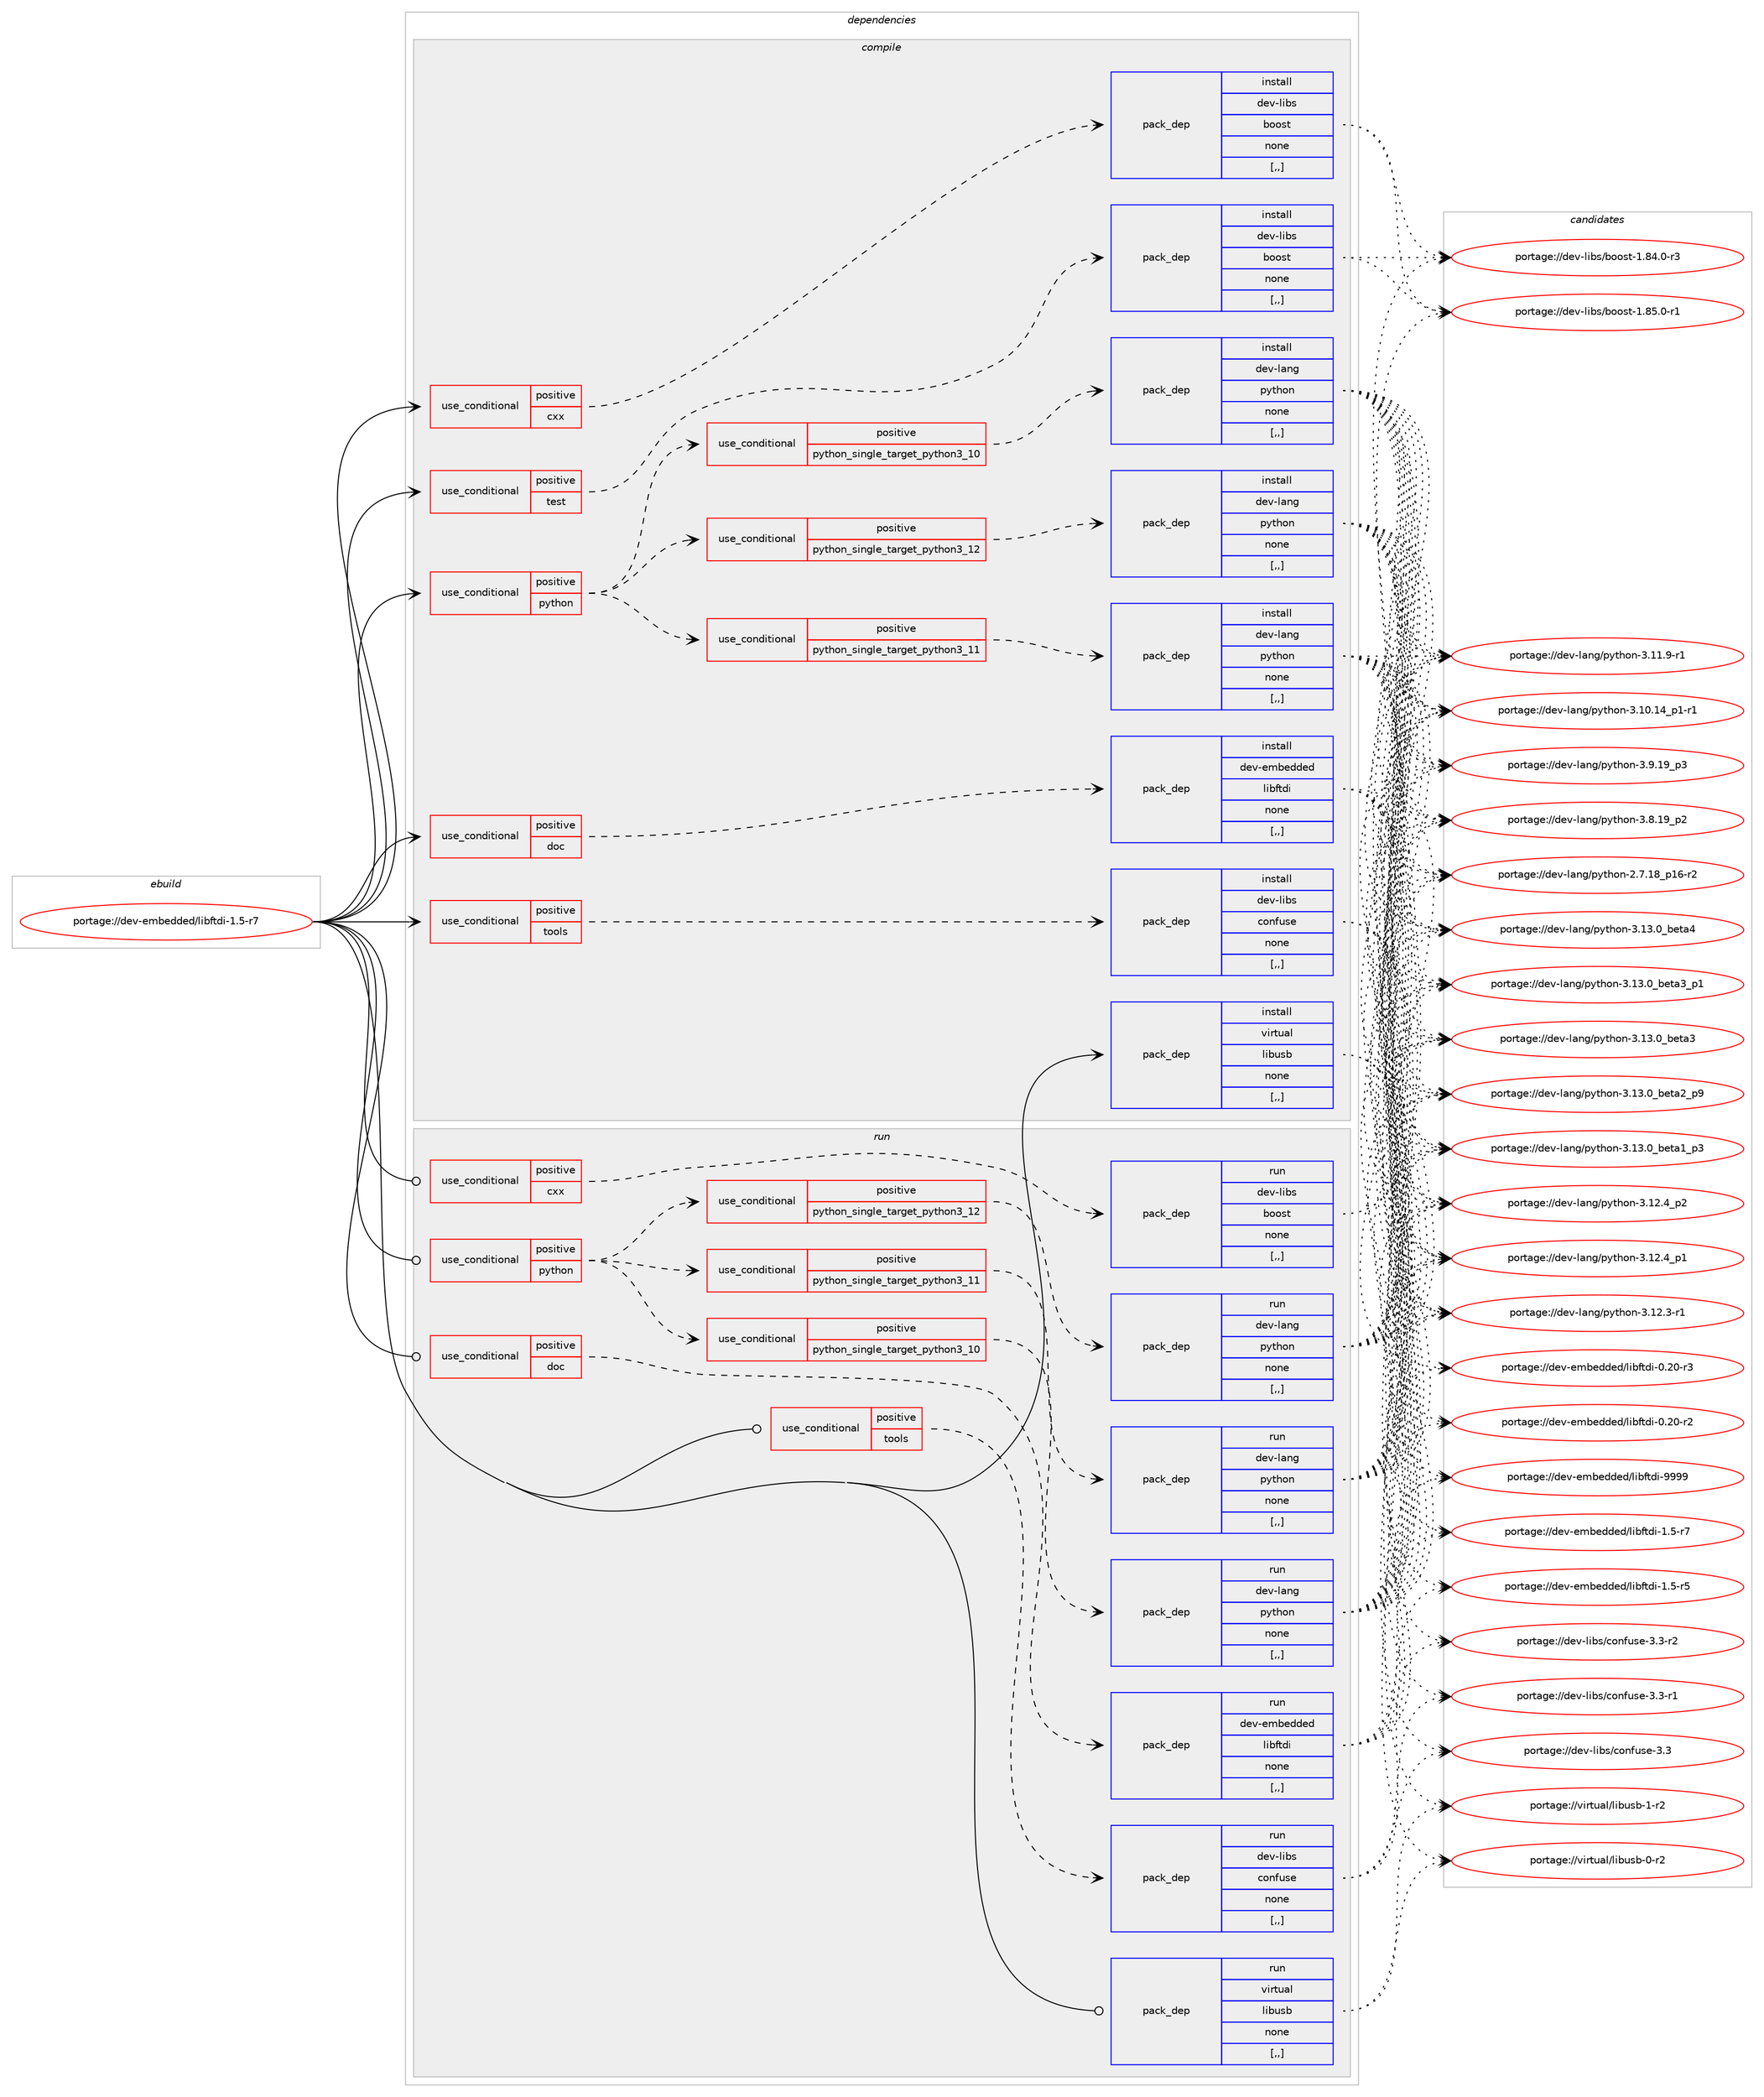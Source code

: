 digraph prolog {

# *************
# Graph options
# *************

newrank=true;
concentrate=true;
compound=true;
graph [rankdir=LR,fontname=Helvetica,fontsize=10,ranksep=1.5];#, ranksep=2.5, nodesep=0.2];
edge  [arrowhead=vee];
node  [fontname=Helvetica,fontsize=10];

# **********
# The ebuild
# **********

subgraph cluster_leftcol {
color=gray;
label=<<i>ebuild</i>>;
id [label="portage://dev-embedded/libftdi-1.5-r7", color=red, width=4, href="../dev-embedded/libftdi-1.5-r7.svg"];
}

# ****************
# The dependencies
# ****************

subgraph cluster_midcol {
color=gray;
label=<<i>dependencies</i>>;
subgraph cluster_compile {
fillcolor="#eeeeee";
style=filled;
label=<<i>compile</i>>;
subgraph cond19450 {
dependency73505 [label=<<TABLE BORDER="0" CELLBORDER="1" CELLSPACING="0" CELLPADDING="4"><TR><TD ROWSPAN="3" CELLPADDING="10">use_conditional</TD></TR><TR><TD>positive</TD></TR><TR><TD>cxx</TD></TR></TABLE>>, shape=none, color=red];
subgraph pack53102 {
dependency73506 [label=<<TABLE BORDER="0" CELLBORDER="1" CELLSPACING="0" CELLPADDING="4" WIDTH="220"><TR><TD ROWSPAN="6" CELLPADDING="30">pack_dep</TD></TR><TR><TD WIDTH="110">install</TD></TR><TR><TD>dev-libs</TD></TR><TR><TD>boost</TD></TR><TR><TD>none</TD></TR><TR><TD>[,,]</TD></TR></TABLE>>, shape=none, color=blue];
}
dependency73505:e -> dependency73506:w [weight=20,style="dashed",arrowhead="vee"];
}
id:e -> dependency73505:w [weight=20,style="solid",arrowhead="vee"];
subgraph cond19451 {
dependency73507 [label=<<TABLE BORDER="0" CELLBORDER="1" CELLSPACING="0" CELLPADDING="4"><TR><TD ROWSPAN="3" CELLPADDING="10">use_conditional</TD></TR><TR><TD>positive</TD></TR><TR><TD>doc</TD></TR></TABLE>>, shape=none, color=red];
subgraph pack53103 {
dependency73508 [label=<<TABLE BORDER="0" CELLBORDER="1" CELLSPACING="0" CELLPADDING="4" WIDTH="220"><TR><TD ROWSPAN="6" CELLPADDING="30">pack_dep</TD></TR><TR><TD WIDTH="110">install</TD></TR><TR><TD>dev-embedded</TD></TR><TR><TD>libftdi</TD></TR><TR><TD>none</TD></TR><TR><TD>[,,]</TD></TR></TABLE>>, shape=none, color=blue];
}
dependency73507:e -> dependency73508:w [weight=20,style="dashed",arrowhead="vee"];
}
id:e -> dependency73507:w [weight=20,style="solid",arrowhead="vee"];
subgraph cond19452 {
dependency73509 [label=<<TABLE BORDER="0" CELLBORDER="1" CELLSPACING="0" CELLPADDING="4"><TR><TD ROWSPAN="3" CELLPADDING="10">use_conditional</TD></TR><TR><TD>positive</TD></TR><TR><TD>python</TD></TR></TABLE>>, shape=none, color=red];
subgraph cond19453 {
dependency73510 [label=<<TABLE BORDER="0" CELLBORDER="1" CELLSPACING="0" CELLPADDING="4"><TR><TD ROWSPAN="3" CELLPADDING="10">use_conditional</TD></TR><TR><TD>positive</TD></TR><TR><TD>python_single_target_python3_10</TD></TR></TABLE>>, shape=none, color=red];
subgraph pack53104 {
dependency73511 [label=<<TABLE BORDER="0" CELLBORDER="1" CELLSPACING="0" CELLPADDING="4" WIDTH="220"><TR><TD ROWSPAN="6" CELLPADDING="30">pack_dep</TD></TR><TR><TD WIDTH="110">install</TD></TR><TR><TD>dev-lang</TD></TR><TR><TD>python</TD></TR><TR><TD>none</TD></TR><TR><TD>[,,]</TD></TR></TABLE>>, shape=none, color=blue];
}
dependency73510:e -> dependency73511:w [weight=20,style="dashed",arrowhead="vee"];
}
dependency73509:e -> dependency73510:w [weight=20,style="dashed",arrowhead="vee"];
subgraph cond19454 {
dependency73512 [label=<<TABLE BORDER="0" CELLBORDER="1" CELLSPACING="0" CELLPADDING="4"><TR><TD ROWSPAN="3" CELLPADDING="10">use_conditional</TD></TR><TR><TD>positive</TD></TR><TR><TD>python_single_target_python3_11</TD></TR></TABLE>>, shape=none, color=red];
subgraph pack53105 {
dependency73513 [label=<<TABLE BORDER="0" CELLBORDER="1" CELLSPACING="0" CELLPADDING="4" WIDTH="220"><TR><TD ROWSPAN="6" CELLPADDING="30">pack_dep</TD></TR><TR><TD WIDTH="110">install</TD></TR><TR><TD>dev-lang</TD></TR><TR><TD>python</TD></TR><TR><TD>none</TD></TR><TR><TD>[,,]</TD></TR></TABLE>>, shape=none, color=blue];
}
dependency73512:e -> dependency73513:w [weight=20,style="dashed",arrowhead="vee"];
}
dependency73509:e -> dependency73512:w [weight=20,style="dashed",arrowhead="vee"];
subgraph cond19455 {
dependency73514 [label=<<TABLE BORDER="0" CELLBORDER="1" CELLSPACING="0" CELLPADDING="4"><TR><TD ROWSPAN="3" CELLPADDING="10">use_conditional</TD></TR><TR><TD>positive</TD></TR><TR><TD>python_single_target_python3_12</TD></TR></TABLE>>, shape=none, color=red];
subgraph pack53106 {
dependency73515 [label=<<TABLE BORDER="0" CELLBORDER="1" CELLSPACING="0" CELLPADDING="4" WIDTH="220"><TR><TD ROWSPAN="6" CELLPADDING="30">pack_dep</TD></TR><TR><TD WIDTH="110">install</TD></TR><TR><TD>dev-lang</TD></TR><TR><TD>python</TD></TR><TR><TD>none</TD></TR><TR><TD>[,,]</TD></TR></TABLE>>, shape=none, color=blue];
}
dependency73514:e -> dependency73515:w [weight=20,style="dashed",arrowhead="vee"];
}
dependency73509:e -> dependency73514:w [weight=20,style="dashed",arrowhead="vee"];
}
id:e -> dependency73509:w [weight=20,style="solid",arrowhead="vee"];
subgraph cond19456 {
dependency73516 [label=<<TABLE BORDER="0" CELLBORDER="1" CELLSPACING="0" CELLPADDING="4"><TR><TD ROWSPAN="3" CELLPADDING="10">use_conditional</TD></TR><TR><TD>positive</TD></TR><TR><TD>test</TD></TR></TABLE>>, shape=none, color=red];
subgraph pack53107 {
dependency73517 [label=<<TABLE BORDER="0" CELLBORDER="1" CELLSPACING="0" CELLPADDING="4" WIDTH="220"><TR><TD ROWSPAN="6" CELLPADDING="30">pack_dep</TD></TR><TR><TD WIDTH="110">install</TD></TR><TR><TD>dev-libs</TD></TR><TR><TD>boost</TD></TR><TR><TD>none</TD></TR><TR><TD>[,,]</TD></TR></TABLE>>, shape=none, color=blue];
}
dependency73516:e -> dependency73517:w [weight=20,style="dashed",arrowhead="vee"];
}
id:e -> dependency73516:w [weight=20,style="solid",arrowhead="vee"];
subgraph cond19457 {
dependency73518 [label=<<TABLE BORDER="0" CELLBORDER="1" CELLSPACING="0" CELLPADDING="4"><TR><TD ROWSPAN="3" CELLPADDING="10">use_conditional</TD></TR><TR><TD>positive</TD></TR><TR><TD>tools</TD></TR></TABLE>>, shape=none, color=red];
subgraph pack53108 {
dependency73519 [label=<<TABLE BORDER="0" CELLBORDER="1" CELLSPACING="0" CELLPADDING="4" WIDTH="220"><TR><TD ROWSPAN="6" CELLPADDING="30">pack_dep</TD></TR><TR><TD WIDTH="110">install</TD></TR><TR><TD>dev-libs</TD></TR><TR><TD>confuse</TD></TR><TR><TD>none</TD></TR><TR><TD>[,,]</TD></TR></TABLE>>, shape=none, color=blue];
}
dependency73518:e -> dependency73519:w [weight=20,style="dashed",arrowhead="vee"];
}
id:e -> dependency73518:w [weight=20,style="solid",arrowhead="vee"];
subgraph pack53109 {
dependency73520 [label=<<TABLE BORDER="0" CELLBORDER="1" CELLSPACING="0" CELLPADDING="4" WIDTH="220"><TR><TD ROWSPAN="6" CELLPADDING="30">pack_dep</TD></TR><TR><TD WIDTH="110">install</TD></TR><TR><TD>virtual</TD></TR><TR><TD>libusb</TD></TR><TR><TD>none</TD></TR><TR><TD>[,,]</TD></TR></TABLE>>, shape=none, color=blue];
}
id:e -> dependency73520:w [weight=20,style="solid",arrowhead="vee"];
}
subgraph cluster_compileandrun {
fillcolor="#eeeeee";
style=filled;
label=<<i>compile and run</i>>;
}
subgraph cluster_run {
fillcolor="#eeeeee";
style=filled;
label=<<i>run</i>>;
subgraph cond19458 {
dependency73521 [label=<<TABLE BORDER="0" CELLBORDER="1" CELLSPACING="0" CELLPADDING="4"><TR><TD ROWSPAN="3" CELLPADDING="10">use_conditional</TD></TR><TR><TD>positive</TD></TR><TR><TD>cxx</TD></TR></TABLE>>, shape=none, color=red];
subgraph pack53110 {
dependency73522 [label=<<TABLE BORDER="0" CELLBORDER="1" CELLSPACING="0" CELLPADDING="4" WIDTH="220"><TR><TD ROWSPAN="6" CELLPADDING="30">pack_dep</TD></TR><TR><TD WIDTH="110">run</TD></TR><TR><TD>dev-libs</TD></TR><TR><TD>boost</TD></TR><TR><TD>none</TD></TR><TR><TD>[,,]</TD></TR></TABLE>>, shape=none, color=blue];
}
dependency73521:e -> dependency73522:w [weight=20,style="dashed",arrowhead="vee"];
}
id:e -> dependency73521:w [weight=20,style="solid",arrowhead="odot"];
subgraph cond19459 {
dependency73523 [label=<<TABLE BORDER="0" CELLBORDER="1" CELLSPACING="0" CELLPADDING="4"><TR><TD ROWSPAN="3" CELLPADDING="10">use_conditional</TD></TR><TR><TD>positive</TD></TR><TR><TD>doc</TD></TR></TABLE>>, shape=none, color=red];
subgraph pack53111 {
dependency73524 [label=<<TABLE BORDER="0" CELLBORDER="1" CELLSPACING="0" CELLPADDING="4" WIDTH="220"><TR><TD ROWSPAN="6" CELLPADDING="30">pack_dep</TD></TR><TR><TD WIDTH="110">run</TD></TR><TR><TD>dev-embedded</TD></TR><TR><TD>libftdi</TD></TR><TR><TD>none</TD></TR><TR><TD>[,,]</TD></TR></TABLE>>, shape=none, color=blue];
}
dependency73523:e -> dependency73524:w [weight=20,style="dashed",arrowhead="vee"];
}
id:e -> dependency73523:w [weight=20,style="solid",arrowhead="odot"];
subgraph cond19460 {
dependency73525 [label=<<TABLE BORDER="0" CELLBORDER="1" CELLSPACING="0" CELLPADDING="4"><TR><TD ROWSPAN="3" CELLPADDING="10">use_conditional</TD></TR><TR><TD>positive</TD></TR><TR><TD>python</TD></TR></TABLE>>, shape=none, color=red];
subgraph cond19461 {
dependency73526 [label=<<TABLE BORDER="0" CELLBORDER="1" CELLSPACING="0" CELLPADDING="4"><TR><TD ROWSPAN="3" CELLPADDING="10">use_conditional</TD></TR><TR><TD>positive</TD></TR><TR><TD>python_single_target_python3_10</TD></TR></TABLE>>, shape=none, color=red];
subgraph pack53112 {
dependency73527 [label=<<TABLE BORDER="0" CELLBORDER="1" CELLSPACING="0" CELLPADDING="4" WIDTH="220"><TR><TD ROWSPAN="6" CELLPADDING="30">pack_dep</TD></TR><TR><TD WIDTH="110">run</TD></TR><TR><TD>dev-lang</TD></TR><TR><TD>python</TD></TR><TR><TD>none</TD></TR><TR><TD>[,,]</TD></TR></TABLE>>, shape=none, color=blue];
}
dependency73526:e -> dependency73527:w [weight=20,style="dashed",arrowhead="vee"];
}
dependency73525:e -> dependency73526:w [weight=20,style="dashed",arrowhead="vee"];
subgraph cond19462 {
dependency73528 [label=<<TABLE BORDER="0" CELLBORDER="1" CELLSPACING="0" CELLPADDING="4"><TR><TD ROWSPAN="3" CELLPADDING="10">use_conditional</TD></TR><TR><TD>positive</TD></TR><TR><TD>python_single_target_python3_11</TD></TR></TABLE>>, shape=none, color=red];
subgraph pack53113 {
dependency73529 [label=<<TABLE BORDER="0" CELLBORDER="1" CELLSPACING="0" CELLPADDING="4" WIDTH="220"><TR><TD ROWSPAN="6" CELLPADDING="30">pack_dep</TD></TR><TR><TD WIDTH="110">run</TD></TR><TR><TD>dev-lang</TD></TR><TR><TD>python</TD></TR><TR><TD>none</TD></TR><TR><TD>[,,]</TD></TR></TABLE>>, shape=none, color=blue];
}
dependency73528:e -> dependency73529:w [weight=20,style="dashed",arrowhead="vee"];
}
dependency73525:e -> dependency73528:w [weight=20,style="dashed",arrowhead="vee"];
subgraph cond19463 {
dependency73530 [label=<<TABLE BORDER="0" CELLBORDER="1" CELLSPACING="0" CELLPADDING="4"><TR><TD ROWSPAN="3" CELLPADDING="10">use_conditional</TD></TR><TR><TD>positive</TD></TR><TR><TD>python_single_target_python3_12</TD></TR></TABLE>>, shape=none, color=red];
subgraph pack53114 {
dependency73531 [label=<<TABLE BORDER="0" CELLBORDER="1" CELLSPACING="0" CELLPADDING="4" WIDTH="220"><TR><TD ROWSPAN="6" CELLPADDING="30">pack_dep</TD></TR><TR><TD WIDTH="110">run</TD></TR><TR><TD>dev-lang</TD></TR><TR><TD>python</TD></TR><TR><TD>none</TD></TR><TR><TD>[,,]</TD></TR></TABLE>>, shape=none, color=blue];
}
dependency73530:e -> dependency73531:w [weight=20,style="dashed",arrowhead="vee"];
}
dependency73525:e -> dependency73530:w [weight=20,style="dashed",arrowhead="vee"];
}
id:e -> dependency73525:w [weight=20,style="solid",arrowhead="odot"];
subgraph cond19464 {
dependency73532 [label=<<TABLE BORDER="0" CELLBORDER="1" CELLSPACING="0" CELLPADDING="4"><TR><TD ROWSPAN="3" CELLPADDING="10">use_conditional</TD></TR><TR><TD>positive</TD></TR><TR><TD>tools</TD></TR></TABLE>>, shape=none, color=red];
subgraph pack53115 {
dependency73533 [label=<<TABLE BORDER="0" CELLBORDER="1" CELLSPACING="0" CELLPADDING="4" WIDTH="220"><TR><TD ROWSPAN="6" CELLPADDING="30">pack_dep</TD></TR><TR><TD WIDTH="110">run</TD></TR><TR><TD>dev-libs</TD></TR><TR><TD>confuse</TD></TR><TR><TD>none</TD></TR><TR><TD>[,,]</TD></TR></TABLE>>, shape=none, color=blue];
}
dependency73532:e -> dependency73533:w [weight=20,style="dashed",arrowhead="vee"];
}
id:e -> dependency73532:w [weight=20,style="solid",arrowhead="odot"];
subgraph pack53116 {
dependency73534 [label=<<TABLE BORDER="0" CELLBORDER="1" CELLSPACING="0" CELLPADDING="4" WIDTH="220"><TR><TD ROWSPAN="6" CELLPADDING="30">pack_dep</TD></TR><TR><TD WIDTH="110">run</TD></TR><TR><TD>virtual</TD></TR><TR><TD>libusb</TD></TR><TR><TD>none</TD></TR><TR><TD>[,,]</TD></TR></TABLE>>, shape=none, color=blue];
}
id:e -> dependency73534:w [weight=20,style="solid",arrowhead="odot"];
}
}

# **************
# The candidates
# **************

subgraph cluster_choices {
rank=same;
color=gray;
label=<<i>candidates</i>>;

subgraph choice53102 {
color=black;
nodesep=1;
choice10010111845108105981154798111111115116454946565346484511449 [label="portage://dev-libs/boost-1.85.0-r1", color=red, width=4,href="../dev-libs/boost-1.85.0-r1.svg"];
choice10010111845108105981154798111111115116454946565246484511451 [label="portage://dev-libs/boost-1.84.0-r3", color=red, width=4,href="../dev-libs/boost-1.84.0-r3.svg"];
dependency73506:e -> choice10010111845108105981154798111111115116454946565346484511449:w [style=dotted,weight="100"];
dependency73506:e -> choice10010111845108105981154798111111115116454946565246484511451:w [style=dotted,weight="100"];
}
subgraph choice53103 {
color=black;
nodesep=1;
choice100101118451011099810110010010110047108105981021161001054557575757 [label="portage://dev-embedded/libftdi-9999", color=red, width=4,href="../dev-embedded/libftdi-9999.svg"];
choice10010111845101109981011001001011004710810598102116100105454946534511455 [label="portage://dev-embedded/libftdi-1.5-r7", color=red, width=4,href="../dev-embedded/libftdi-1.5-r7.svg"];
choice10010111845101109981011001001011004710810598102116100105454946534511453 [label="portage://dev-embedded/libftdi-1.5-r5", color=red, width=4,href="../dev-embedded/libftdi-1.5-r5.svg"];
choice1001011184510110998101100100101100471081059810211610010545484650484511451 [label="portage://dev-embedded/libftdi-0.20-r3", color=red, width=4,href="../dev-embedded/libftdi-0.20-r3.svg"];
choice1001011184510110998101100100101100471081059810211610010545484650484511450 [label="portage://dev-embedded/libftdi-0.20-r2", color=red, width=4,href="../dev-embedded/libftdi-0.20-r2.svg"];
dependency73508:e -> choice100101118451011099810110010010110047108105981021161001054557575757:w [style=dotted,weight="100"];
dependency73508:e -> choice10010111845101109981011001001011004710810598102116100105454946534511455:w [style=dotted,weight="100"];
dependency73508:e -> choice10010111845101109981011001001011004710810598102116100105454946534511453:w [style=dotted,weight="100"];
dependency73508:e -> choice1001011184510110998101100100101100471081059810211610010545484650484511451:w [style=dotted,weight="100"];
dependency73508:e -> choice1001011184510110998101100100101100471081059810211610010545484650484511450:w [style=dotted,weight="100"];
}
subgraph choice53104 {
color=black;
nodesep=1;
choice1001011184510897110103471121211161041111104551464951464895981011169752 [label="portage://dev-lang/python-3.13.0_beta4", color=red, width=4,href="../dev-lang/python-3.13.0_beta4.svg"];
choice10010111845108971101034711212111610411111045514649514648959810111697519511249 [label="portage://dev-lang/python-3.13.0_beta3_p1", color=red, width=4,href="../dev-lang/python-3.13.0_beta3_p1.svg"];
choice1001011184510897110103471121211161041111104551464951464895981011169751 [label="portage://dev-lang/python-3.13.0_beta3", color=red, width=4,href="../dev-lang/python-3.13.0_beta3.svg"];
choice10010111845108971101034711212111610411111045514649514648959810111697509511257 [label="portage://dev-lang/python-3.13.0_beta2_p9", color=red, width=4,href="../dev-lang/python-3.13.0_beta2_p9.svg"];
choice10010111845108971101034711212111610411111045514649514648959810111697499511251 [label="portage://dev-lang/python-3.13.0_beta1_p3", color=red, width=4,href="../dev-lang/python-3.13.0_beta1_p3.svg"];
choice100101118451089711010347112121116104111110455146495046529511250 [label="portage://dev-lang/python-3.12.4_p2", color=red, width=4,href="../dev-lang/python-3.12.4_p2.svg"];
choice100101118451089711010347112121116104111110455146495046529511249 [label="portage://dev-lang/python-3.12.4_p1", color=red, width=4,href="../dev-lang/python-3.12.4_p1.svg"];
choice100101118451089711010347112121116104111110455146495046514511449 [label="portage://dev-lang/python-3.12.3-r1", color=red, width=4,href="../dev-lang/python-3.12.3-r1.svg"];
choice100101118451089711010347112121116104111110455146494946574511449 [label="portage://dev-lang/python-3.11.9-r1", color=red, width=4,href="../dev-lang/python-3.11.9-r1.svg"];
choice100101118451089711010347112121116104111110455146494846495295112494511449 [label="portage://dev-lang/python-3.10.14_p1-r1", color=red, width=4,href="../dev-lang/python-3.10.14_p1-r1.svg"];
choice100101118451089711010347112121116104111110455146574649579511251 [label="portage://dev-lang/python-3.9.19_p3", color=red, width=4,href="../dev-lang/python-3.9.19_p3.svg"];
choice100101118451089711010347112121116104111110455146564649579511250 [label="portage://dev-lang/python-3.8.19_p2", color=red, width=4,href="../dev-lang/python-3.8.19_p2.svg"];
choice100101118451089711010347112121116104111110455046554649569511249544511450 [label="portage://dev-lang/python-2.7.18_p16-r2", color=red, width=4,href="../dev-lang/python-2.7.18_p16-r2.svg"];
dependency73511:e -> choice1001011184510897110103471121211161041111104551464951464895981011169752:w [style=dotted,weight="100"];
dependency73511:e -> choice10010111845108971101034711212111610411111045514649514648959810111697519511249:w [style=dotted,weight="100"];
dependency73511:e -> choice1001011184510897110103471121211161041111104551464951464895981011169751:w [style=dotted,weight="100"];
dependency73511:e -> choice10010111845108971101034711212111610411111045514649514648959810111697509511257:w [style=dotted,weight="100"];
dependency73511:e -> choice10010111845108971101034711212111610411111045514649514648959810111697499511251:w [style=dotted,weight="100"];
dependency73511:e -> choice100101118451089711010347112121116104111110455146495046529511250:w [style=dotted,weight="100"];
dependency73511:e -> choice100101118451089711010347112121116104111110455146495046529511249:w [style=dotted,weight="100"];
dependency73511:e -> choice100101118451089711010347112121116104111110455146495046514511449:w [style=dotted,weight="100"];
dependency73511:e -> choice100101118451089711010347112121116104111110455146494946574511449:w [style=dotted,weight="100"];
dependency73511:e -> choice100101118451089711010347112121116104111110455146494846495295112494511449:w [style=dotted,weight="100"];
dependency73511:e -> choice100101118451089711010347112121116104111110455146574649579511251:w [style=dotted,weight="100"];
dependency73511:e -> choice100101118451089711010347112121116104111110455146564649579511250:w [style=dotted,weight="100"];
dependency73511:e -> choice100101118451089711010347112121116104111110455046554649569511249544511450:w [style=dotted,weight="100"];
}
subgraph choice53105 {
color=black;
nodesep=1;
choice1001011184510897110103471121211161041111104551464951464895981011169752 [label="portage://dev-lang/python-3.13.0_beta4", color=red, width=4,href="../dev-lang/python-3.13.0_beta4.svg"];
choice10010111845108971101034711212111610411111045514649514648959810111697519511249 [label="portage://dev-lang/python-3.13.0_beta3_p1", color=red, width=4,href="../dev-lang/python-3.13.0_beta3_p1.svg"];
choice1001011184510897110103471121211161041111104551464951464895981011169751 [label="portage://dev-lang/python-3.13.0_beta3", color=red, width=4,href="../dev-lang/python-3.13.0_beta3.svg"];
choice10010111845108971101034711212111610411111045514649514648959810111697509511257 [label="portage://dev-lang/python-3.13.0_beta2_p9", color=red, width=4,href="../dev-lang/python-3.13.0_beta2_p9.svg"];
choice10010111845108971101034711212111610411111045514649514648959810111697499511251 [label="portage://dev-lang/python-3.13.0_beta1_p3", color=red, width=4,href="../dev-lang/python-3.13.0_beta1_p3.svg"];
choice100101118451089711010347112121116104111110455146495046529511250 [label="portage://dev-lang/python-3.12.4_p2", color=red, width=4,href="../dev-lang/python-3.12.4_p2.svg"];
choice100101118451089711010347112121116104111110455146495046529511249 [label="portage://dev-lang/python-3.12.4_p1", color=red, width=4,href="../dev-lang/python-3.12.4_p1.svg"];
choice100101118451089711010347112121116104111110455146495046514511449 [label="portage://dev-lang/python-3.12.3-r1", color=red, width=4,href="../dev-lang/python-3.12.3-r1.svg"];
choice100101118451089711010347112121116104111110455146494946574511449 [label="portage://dev-lang/python-3.11.9-r1", color=red, width=4,href="../dev-lang/python-3.11.9-r1.svg"];
choice100101118451089711010347112121116104111110455146494846495295112494511449 [label="portage://dev-lang/python-3.10.14_p1-r1", color=red, width=4,href="../dev-lang/python-3.10.14_p1-r1.svg"];
choice100101118451089711010347112121116104111110455146574649579511251 [label="portage://dev-lang/python-3.9.19_p3", color=red, width=4,href="../dev-lang/python-3.9.19_p3.svg"];
choice100101118451089711010347112121116104111110455146564649579511250 [label="portage://dev-lang/python-3.8.19_p2", color=red, width=4,href="../dev-lang/python-3.8.19_p2.svg"];
choice100101118451089711010347112121116104111110455046554649569511249544511450 [label="portage://dev-lang/python-2.7.18_p16-r2", color=red, width=4,href="../dev-lang/python-2.7.18_p16-r2.svg"];
dependency73513:e -> choice1001011184510897110103471121211161041111104551464951464895981011169752:w [style=dotted,weight="100"];
dependency73513:e -> choice10010111845108971101034711212111610411111045514649514648959810111697519511249:w [style=dotted,weight="100"];
dependency73513:e -> choice1001011184510897110103471121211161041111104551464951464895981011169751:w [style=dotted,weight="100"];
dependency73513:e -> choice10010111845108971101034711212111610411111045514649514648959810111697509511257:w [style=dotted,weight="100"];
dependency73513:e -> choice10010111845108971101034711212111610411111045514649514648959810111697499511251:w [style=dotted,weight="100"];
dependency73513:e -> choice100101118451089711010347112121116104111110455146495046529511250:w [style=dotted,weight="100"];
dependency73513:e -> choice100101118451089711010347112121116104111110455146495046529511249:w [style=dotted,weight="100"];
dependency73513:e -> choice100101118451089711010347112121116104111110455146495046514511449:w [style=dotted,weight="100"];
dependency73513:e -> choice100101118451089711010347112121116104111110455146494946574511449:w [style=dotted,weight="100"];
dependency73513:e -> choice100101118451089711010347112121116104111110455146494846495295112494511449:w [style=dotted,weight="100"];
dependency73513:e -> choice100101118451089711010347112121116104111110455146574649579511251:w [style=dotted,weight="100"];
dependency73513:e -> choice100101118451089711010347112121116104111110455146564649579511250:w [style=dotted,weight="100"];
dependency73513:e -> choice100101118451089711010347112121116104111110455046554649569511249544511450:w [style=dotted,weight="100"];
}
subgraph choice53106 {
color=black;
nodesep=1;
choice1001011184510897110103471121211161041111104551464951464895981011169752 [label="portage://dev-lang/python-3.13.0_beta4", color=red, width=4,href="../dev-lang/python-3.13.0_beta4.svg"];
choice10010111845108971101034711212111610411111045514649514648959810111697519511249 [label="portage://dev-lang/python-3.13.0_beta3_p1", color=red, width=4,href="../dev-lang/python-3.13.0_beta3_p1.svg"];
choice1001011184510897110103471121211161041111104551464951464895981011169751 [label="portage://dev-lang/python-3.13.0_beta3", color=red, width=4,href="../dev-lang/python-3.13.0_beta3.svg"];
choice10010111845108971101034711212111610411111045514649514648959810111697509511257 [label="portage://dev-lang/python-3.13.0_beta2_p9", color=red, width=4,href="../dev-lang/python-3.13.0_beta2_p9.svg"];
choice10010111845108971101034711212111610411111045514649514648959810111697499511251 [label="portage://dev-lang/python-3.13.0_beta1_p3", color=red, width=4,href="../dev-lang/python-3.13.0_beta1_p3.svg"];
choice100101118451089711010347112121116104111110455146495046529511250 [label="portage://dev-lang/python-3.12.4_p2", color=red, width=4,href="../dev-lang/python-3.12.4_p2.svg"];
choice100101118451089711010347112121116104111110455146495046529511249 [label="portage://dev-lang/python-3.12.4_p1", color=red, width=4,href="../dev-lang/python-3.12.4_p1.svg"];
choice100101118451089711010347112121116104111110455146495046514511449 [label="portage://dev-lang/python-3.12.3-r1", color=red, width=4,href="../dev-lang/python-3.12.3-r1.svg"];
choice100101118451089711010347112121116104111110455146494946574511449 [label="portage://dev-lang/python-3.11.9-r1", color=red, width=4,href="../dev-lang/python-3.11.9-r1.svg"];
choice100101118451089711010347112121116104111110455146494846495295112494511449 [label="portage://dev-lang/python-3.10.14_p1-r1", color=red, width=4,href="../dev-lang/python-3.10.14_p1-r1.svg"];
choice100101118451089711010347112121116104111110455146574649579511251 [label="portage://dev-lang/python-3.9.19_p3", color=red, width=4,href="../dev-lang/python-3.9.19_p3.svg"];
choice100101118451089711010347112121116104111110455146564649579511250 [label="portage://dev-lang/python-3.8.19_p2", color=red, width=4,href="../dev-lang/python-3.8.19_p2.svg"];
choice100101118451089711010347112121116104111110455046554649569511249544511450 [label="portage://dev-lang/python-2.7.18_p16-r2", color=red, width=4,href="../dev-lang/python-2.7.18_p16-r2.svg"];
dependency73515:e -> choice1001011184510897110103471121211161041111104551464951464895981011169752:w [style=dotted,weight="100"];
dependency73515:e -> choice10010111845108971101034711212111610411111045514649514648959810111697519511249:w [style=dotted,weight="100"];
dependency73515:e -> choice1001011184510897110103471121211161041111104551464951464895981011169751:w [style=dotted,weight="100"];
dependency73515:e -> choice10010111845108971101034711212111610411111045514649514648959810111697509511257:w [style=dotted,weight="100"];
dependency73515:e -> choice10010111845108971101034711212111610411111045514649514648959810111697499511251:w [style=dotted,weight="100"];
dependency73515:e -> choice100101118451089711010347112121116104111110455146495046529511250:w [style=dotted,weight="100"];
dependency73515:e -> choice100101118451089711010347112121116104111110455146495046529511249:w [style=dotted,weight="100"];
dependency73515:e -> choice100101118451089711010347112121116104111110455146495046514511449:w [style=dotted,weight="100"];
dependency73515:e -> choice100101118451089711010347112121116104111110455146494946574511449:w [style=dotted,weight="100"];
dependency73515:e -> choice100101118451089711010347112121116104111110455146494846495295112494511449:w [style=dotted,weight="100"];
dependency73515:e -> choice100101118451089711010347112121116104111110455146574649579511251:w [style=dotted,weight="100"];
dependency73515:e -> choice100101118451089711010347112121116104111110455146564649579511250:w [style=dotted,weight="100"];
dependency73515:e -> choice100101118451089711010347112121116104111110455046554649569511249544511450:w [style=dotted,weight="100"];
}
subgraph choice53107 {
color=black;
nodesep=1;
choice10010111845108105981154798111111115116454946565346484511449 [label="portage://dev-libs/boost-1.85.0-r1", color=red, width=4,href="../dev-libs/boost-1.85.0-r1.svg"];
choice10010111845108105981154798111111115116454946565246484511451 [label="portage://dev-libs/boost-1.84.0-r3", color=red, width=4,href="../dev-libs/boost-1.84.0-r3.svg"];
dependency73517:e -> choice10010111845108105981154798111111115116454946565346484511449:w [style=dotted,weight="100"];
dependency73517:e -> choice10010111845108105981154798111111115116454946565246484511451:w [style=dotted,weight="100"];
}
subgraph choice53108 {
color=black;
nodesep=1;
choice10010111845108105981154799111110102117115101455146514511450 [label="portage://dev-libs/confuse-3.3-r2", color=red, width=4,href="../dev-libs/confuse-3.3-r2.svg"];
choice10010111845108105981154799111110102117115101455146514511449 [label="portage://dev-libs/confuse-3.3-r1", color=red, width=4,href="../dev-libs/confuse-3.3-r1.svg"];
choice1001011184510810598115479911111010211711510145514651 [label="portage://dev-libs/confuse-3.3", color=red, width=4,href="../dev-libs/confuse-3.3.svg"];
dependency73519:e -> choice10010111845108105981154799111110102117115101455146514511450:w [style=dotted,weight="100"];
dependency73519:e -> choice10010111845108105981154799111110102117115101455146514511449:w [style=dotted,weight="100"];
dependency73519:e -> choice1001011184510810598115479911111010211711510145514651:w [style=dotted,weight="100"];
}
subgraph choice53109 {
color=black;
nodesep=1;
choice1181051141161179710847108105981171159845494511450 [label="portage://virtual/libusb-1-r2", color=red, width=4,href="../virtual/libusb-1-r2.svg"];
choice1181051141161179710847108105981171159845484511450 [label="portage://virtual/libusb-0-r2", color=red, width=4,href="../virtual/libusb-0-r2.svg"];
dependency73520:e -> choice1181051141161179710847108105981171159845494511450:w [style=dotted,weight="100"];
dependency73520:e -> choice1181051141161179710847108105981171159845484511450:w [style=dotted,weight="100"];
}
subgraph choice53110 {
color=black;
nodesep=1;
choice10010111845108105981154798111111115116454946565346484511449 [label="portage://dev-libs/boost-1.85.0-r1", color=red, width=4,href="../dev-libs/boost-1.85.0-r1.svg"];
choice10010111845108105981154798111111115116454946565246484511451 [label="portage://dev-libs/boost-1.84.0-r3", color=red, width=4,href="../dev-libs/boost-1.84.0-r3.svg"];
dependency73522:e -> choice10010111845108105981154798111111115116454946565346484511449:w [style=dotted,weight="100"];
dependency73522:e -> choice10010111845108105981154798111111115116454946565246484511451:w [style=dotted,weight="100"];
}
subgraph choice53111 {
color=black;
nodesep=1;
choice100101118451011099810110010010110047108105981021161001054557575757 [label="portage://dev-embedded/libftdi-9999", color=red, width=4,href="../dev-embedded/libftdi-9999.svg"];
choice10010111845101109981011001001011004710810598102116100105454946534511455 [label="portage://dev-embedded/libftdi-1.5-r7", color=red, width=4,href="../dev-embedded/libftdi-1.5-r7.svg"];
choice10010111845101109981011001001011004710810598102116100105454946534511453 [label="portage://dev-embedded/libftdi-1.5-r5", color=red, width=4,href="../dev-embedded/libftdi-1.5-r5.svg"];
choice1001011184510110998101100100101100471081059810211610010545484650484511451 [label="portage://dev-embedded/libftdi-0.20-r3", color=red, width=4,href="../dev-embedded/libftdi-0.20-r3.svg"];
choice1001011184510110998101100100101100471081059810211610010545484650484511450 [label="portage://dev-embedded/libftdi-0.20-r2", color=red, width=4,href="../dev-embedded/libftdi-0.20-r2.svg"];
dependency73524:e -> choice100101118451011099810110010010110047108105981021161001054557575757:w [style=dotted,weight="100"];
dependency73524:e -> choice10010111845101109981011001001011004710810598102116100105454946534511455:w [style=dotted,weight="100"];
dependency73524:e -> choice10010111845101109981011001001011004710810598102116100105454946534511453:w [style=dotted,weight="100"];
dependency73524:e -> choice1001011184510110998101100100101100471081059810211610010545484650484511451:w [style=dotted,weight="100"];
dependency73524:e -> choice1001011184510110998101100100101100471081059810211610010545484650484511450:w [style=dotted,weight="100"];
}
subgraph choice53112 {
color=black;
nodesep=1;
choice1001011184510897110103471121211161041111104551464951464895981011169752 [label="portage://dev-lang/python-3.13.0_beta4", color=red, width=4,href="../dev-lang/python-3.13.0_beta4.svg"];
choice10010111845108971101034711212111610411111045514649514648959810111697519511249 [label="portage://dev-lang/python-3.13.0_beta3_p1", color=red, width=4,href="../dev-lang/python-3.13.0_beta3_p1.svg"];
choice1001011184510897110103471121211161041111104551464951464895981011169751 [label="portage://dev-lang/python-3.13.0_beta3", color=red, width=4,href="../dev-lang/python-3.13.0_beta3.svg"];
choice10010111845108971101034711212111610411111045514649514648959810111697509511257 [label="portage://dev-lang/python-3.13.0_beta2_p9", color=red, width=4,href="../dev-lang/python-3.13.0_beta2_p9.svg"];
choice10010111845108971101034711212111610411111045514649514648959810111697499511251 [label="portage://dev-lang/python-3.13.0_beta1_p3", color=red, width=4,href="../dev-lang/python-3.13.0_beta1_p3.svg"];
choice100101118451089711010347112121116104111110455146495046529511250 [label="portage://dev-lang/python-3.12.4_p2", color=red, width=4,href="../dev-lang/python-3.12.4_p2.svg"];
choice100101118451089711010347112121116104111110455146495046529511249 [label="portage://dev-lang/python-3.12.4_p1", color=red, width=4,href="../dev-lang/python-3.12.4_p1.svg"];
choice100101118451089711010347112121116104111110455146495046514511449 [label="portage://dev-lang/python-3.12.3-r1", color=red, width=4,href="../dev-lang/python-3.12.3-r1.svg"];
choice100101118451089711010347112121116104111110455146494946574511449 [label="portage://dev-lang/python-3.11.9-r1", color=red, width=4,href="../dev-lang/python-3.11.9-r1.svg"];
choice100101118451089711010347112121116104111110455146494846495295112494511449 [label="portage://dev-lang/python-3.10.14_p1-r1", color=red, width=4,href="../dev-lang/python-3.10.14_p1-r1.svg"];
choice100101118451089711010347112121116104111110455146574649579511251 [label="portage://dev-lang/python-3.9.19_p3", color=red, width=4,href="../dev-lang/python-3.9.19_p3.svg"];
choice100101118451089711010347112121116104111110455146564649579511250 [label="portage://dev-lang/python-3.8.19_p2", color=red, width=4,href="../dev-lang/python-3.8.19_p2.svg"];
choice100101118451089711010347112121116104111110455046554649569511249544511450 [label="portage://dev-lang/python-2.7.18_p16-r2", color=red, width=4,href="../dev-lang/python-2.7.18_p16-r2.svg"];
dependency73527:e -> choice1001011184510897110103471121211161041111104551464951464895981011169752:w [style=dotted,weight="100"];
dependency73527:e -> choice10010111845108971101034711212111610411111045514649514648959810111697519511249:w [style=dotted,weight="100"];
dependency73527:e -> choice1001011184510897110103471121211161041111104551464951464895981011169751:w [style=dotted,weight="100"];
dependency73527:e -> choice10010111845108971101034711212111610411111045514649514648959810111697509511257:w [style=dotted,weight="100"];
dependency73527:e -> choice10010111845108971101034711212111610411111045514649514648959810111697499511251:w [style=dotted,weight="100"];
dependency73527:e -> choice100101118451089711010347112121116104111110455146495046529511250:w [style=dotted,weight="100"];
dependency73527:e -> choice100101118451089711010347112121116104111110455146495046529511249:w [style=dotted,weight="100"];
dependency73527:e -> choice100101118451089711010347112121116104111110455146495046514511449:w [style=dotted,weight="100"];
dependency73527:e -> choice100101118451089711010347112121116104111110455146494946574511449:w [style=dotted,weight="100"];
dependency73527:e -> choice100101118451089711010347112121116104111110455146494846495295112494511449:w [style=dotted,weight="100"];
dependency73527:e -> choice100101118451089711010347112121116104111110455146574649579511251:w [style=dotted,weight="100"];
dependency73527:e -> choice100101118451089711010347112121116104111110455146564649579511250:w [style=dotted,weight="100"];
dependency73527:e -> choice100101118451089711010347112121116104111110455046554649569511249544511450:w [style=dotted,weight="100"];
}
subgraph choice53113 {
color=black;
nodesep=1;
choice1001011184510897110103471121211161041111104551464951464895981011169752 [label="portage://dev-lang/python-3.13.0_beta4", color=red, width=4,href="../dev-lang/python-3.13.0_beta4.svg"];
choice10010111845108971101034711212111610411111045514649514648959810111697519511249 [label="portage://dev-lang/python-3.13.0_beta3_p1", color=red, width=4,href="../dev-lang/python-3.13.0_beta3_p1.svg"];
choice1001011184510897110103471121211161041111104551464951464895981011169751 [label="portage://dev-lang/python-3.13.0_beta3", color=red, width=4,href="../dev-lang/python-3.13.0_beta3.svg"];
choice10010111845108971101034711212111610411111045514649514648959810111697509511257 [label="portage://dev-lang/python-3.13.0_beta2_p9", color=red, width=4,href="../dev-lang/python-3.13.0_beta2_p9.svg"];
choice10010111845108971101034711212111610411111045514649514648959810111697499511251 [label="portage://dev-lang/python-3.13.0_beta1_p3", color=red, width=4,href="../dev-lang/python-3.13.0_beta1_p3.svg"];
choice100101118451089711010347112121116104111110455146495046529511250 [label="portage://dev-lang/python-3.12.4_p2", color=red, width=4,href="../dev-lang/python-3.12.4_p2.svg"];
choice100101118451089711010347112121116104111110455146495046529511249 [label="portage://dev-lang/python-3.12.4_p1", color=red, width=4,href="../dev-lang/python-3.12.4_p1.svg"];
choice100101118451089711010347112121116104111110455146495046514511449 [label="portage://dev-lang/python-3.12.3-r1", color=red, width=4,href="../dev-lang/python-3.12.3-r1.svg"];
choice100101118451089711010347112121116104111110455146494946574511449 [label="portage://dev-lang/python-3.11.9-r1", color=red, width=4,href="../dev-lang/python-3.11.9-r1.svg"];
choice100101118451089711010347112121116104111110455146494846495295112494511449 [label="portage://dev-lang/python-3.10.14_p1-r1", color=red, width=4,href="../dev-lang/python-3.10.14_p1-r1.svg"];
choice100101118451089711010347112121116104111110455146574649579511251 [label="portage://dev-lang/python-3.9.19_p3", color=red, width=4,href="../dev-lang/python-3.9.19_p3.svg"];
choice100101118451089711010347112121116104111110455146564649579511250 [label="portage://dev-lang/python-3.8.19_p2", color=red, width=4,href="../dev-lang/python-3.8.19_p2.svg"];
choice100101118451089711010347112121116104111110455046554649569511249544511450 [label="portage://dev-lang/python-2.7.18_p16-r2", color=red, width=4,href="../dev-lang/python-2.7.18_p16-r2.svg"];
dependency73529:e -> choice1001011184510897110103471121211161041111104551464951464895981011169752:w [style=dotted,weight="100"];
dependency73529:e -> choice10010111845108971101034711212111610411111045514649514648959810111697519511249:w [style=dotted,weight="100"];
dependency73529:e -> choice1001011184510897110103471121211161041111104551464951464895981011169751:w [style=dotted,weight="100"];
dependency73529:e -> choice10010111845108971101034711212111610411111045514649514648959810111697509511257:w [style=dotted,weight="100"];
dependency73529:e -> choice10010111845108971101034711212111610411111045514649514648959810111697499511251:w [style=dotted,weight="100"];
dependency73529:e -> choice100101118451089711010347112121116104111110455146495046529511250:w [style=dotted,weight="100"];
dependency73529:e -> choice100101118451089711010347112121116104111110455146495046529511249:w [style=dotted,weight="100"];
dependency73529:e -> choice100101118451089711010347112121116104111110455146495046514511449:w [style=dotted,weight="100"];
dependency73529:e -> choice100101118451089711010347112121116104111110455146494946574511449:w [style=dotted,weight="100"];
dependency73529:e -> choice100101118451089711010347112121116104111110455146494846495295112494511449:w [style=dotted,weight="100"];
dependency73529:e -> choice100101118451089711010347112121116104111110455146574649579511251:w [style=dotted,weight="100"];
dependency73529:e -> choice100101118451089711010347112121116104111110455146564649579511250:w [style=dotted,weight="100"];
dependency73529:e -> choice100101118451089711010347112121116104111110455046554649569511249544511450:w [style=dotted,weight="100"];
}
subgraph choice53114 {
color=black;
nodesep=1;
choice1001011184510897110103471121211161041111104551464951464895981011169752 [label="portage://dev-lang/python-3.13.0_beta4", color=red, width=4,href="../dev-lang/python-3.13.0_beta4.svg"];
choice10010111845108971101034711212111610411111045514649514648959810111697519511249 [label="portage://dev-lang/python-3.13.0_beta3_p1", color=red, width=4,href="../dev-lang/python-3.13.0_beta3_p1.svg"];
choice1001011184510897110103471121211161041111104551464951464895981011169751 [label="portage://dev-lang/python-3.13.0_beta3", color=red, width=4,href="../dev-lang/python-3.13.0_beta3.svg"];
choice10010111845108971101034711212111610411111045514649514648959810111697509511257 [label="portage://dev-lang/python-3.13.0_beta2_p9", color=red, width=4,href="../dev-lang/python-3.13.0_beta2_p9.svg"];
choice10010111845108971101034711212111610411111045514649514648959810111697499511251 [label="portage://dev-lang/python-3.13.0_beta1_p3", color=red, width=4,href="../dev-lang/python-3.13.0_beta1_p3.svg"];
choice100101118451089711010347112121116104111110455146495046529511250 [label="portage://dev-lang/python-3.12.4_p2", color=red, width=4,href="../dev-lang/python-3.12.4_p2.svg"];
choice100101118451089711010347112121116104111110455146495046529511249 [label="portage://dev-lang/python-3.12.4_p1", color=red, width=4,href="../dev-lang/python-3.12.4_p1.svg"];
choice100101118451089711010347112121116104111110455146495046514511449 [label="portage://dev-lang/python-3.12.3-r1", color=red, width=4,href="../dev-lang/python-3.12.3-r1.svg"];
choice100101118451089711010347112121116104111110455146494946574511449 [label="portage://dev-lang/python-3.11.9-r1", color=red, width=4,href="../dev-lang/python-3.11.9-r1.svg"];
choice100101118451089711010347112121116104111110455146494846495295112494511449 [label="portage://dev-lang/python-3.10.14_p1-r1", color=red, width=4,href="../dev-lang/python-3.10.14_p1-r1.svg"];
choice100101118451089711010347112121116104111110455146574649579511251 [label="portage://dev-lang/python-3.9.19_p3", color=red, width=4,href="../dev-lang/python-3.9.19_p3.svg"];
choice100101118451089711010347112121116104111110455146564649579511250 [label="portage://dev-lang/python-3.8.19_p2", color=red, width=4,href="../dev-lang/python-3.8.19_p2.svg"];
choice100101118451089711010347112121116104111110455046554649569511249544511450 [label="portage://dev-lang/python-2.7.18_p16-r2", color=red, width=4,href="../dev-lang/python-2.7.18_p16-r2.svg"];
dependency73531:e -> choice1001011184510897110103471121211161041111104551464951464895981011169752:w [style=dotted,weight="100"];
dependency73531:e -> choice10010111845108971101034711212111610411111045514649514648959810111697519511249:w [style=dotted,weight="100"];
dependency73531:e -> choice1001011184510897110103471121211161041111104551464951464895981011169751:w [style=dotted,weight="100"];
dependency73531:e -> choice10010111845108971101034711212111610411111045514649514648959810111697509511257:w [style=dotted,weight="100"];
dependency73531:e -> choice10010111845108971101034711212111610411111045514649514648959810111697499511251:w [style=dotted,weight="100"];
dependency73531:e -> choice100101118451089711010347112121116104111110455146495046529511250:w [style=dotted,weight="100"];
dependency73531:e -> choice100101118451089711010347112121116104111110455146495046529511249:w [style=dotted,weight="100"];
dependency73531:e -> choice100101118451089711010347112121116104111110455146495046514511449:w [style=dotted,weight="100"];
dependency73531:e -> choice100101118451089711010347112121116104111110455146494946574511449:w [style=dotted,weight="100"];
dependency73531:e -> choice100101118451089711010347112121116104111110455146494846495295112494511449:w [style=dotted,weight="100"];
dependency73531:e -> choice100101118451089711010347112121116104111110455146574649579511251:w [style=dotted,weight="100"];
dependency73531:e -> choice100101118451089711010347112121116104111110455146564649579511250:w [style=dotted,weight="100"];
dependency73531:e -> choice100101118451089711010347112121116104111110455046554649569511249544511450:w [style=dotted,weight="100"];
}
subgraph choice53115 {
color=black;
nodesep=1;
choice10010111845108105981154799111110102117115101455146514511450 [label="portage://dev-libs/confuse-3.3-r2", color=red, width=4,href="../dev-libs/confuse-3.3-r2.svg"];
choice10010111845108105981154799111110102117115101455146514511449 [label="portage://dev-libs/confuse-3.3-r1", color=red, width=4,href="../dev-libs/confuse-3.3-r1.svg"];
choice1001011184510810598115479911111010211711510145514651 [label="portage://dev-libs/confuse-3.3", color=red, width=4,href="../dev-libs/confuse-3.3.svg"];
dependency73533:e -> choice10010111845108105981154799111110102117115101455146514511450:w [style=dotted,weight="100"];
dependency73533:e -> choice10010111845108105981154799111110102117115101455146514511449:w [style=dotted,weight="100"];
dependency73533:e -> choice1001011184510810598115479911111010211711510145514651:w [style=dotted,weight="100"];
}
subgraph choice53116 {
color=black;
nodesep=1;
choice1181051141161179710847108105981171159845494511450 [label="portage://virtual/libusb-1-r2", color=red, width=4,href="../virtual/libusb-1-r2.svg"];
choice1181051141161179710847108105981171159845484511450 [label="portage://virtual/libusb-0-r2", color=red, width=4,href="../virtual/libusb-0-r2.svg"];
dependency73534:e -> choice1181051141161179710847108105981171159845494511450:w [style=dotted,weight="100"];
dependency73534:e -> choice1181051141161179710847108105981171159845484511450:w [style=dotted,weight="100"];
}
}

}
